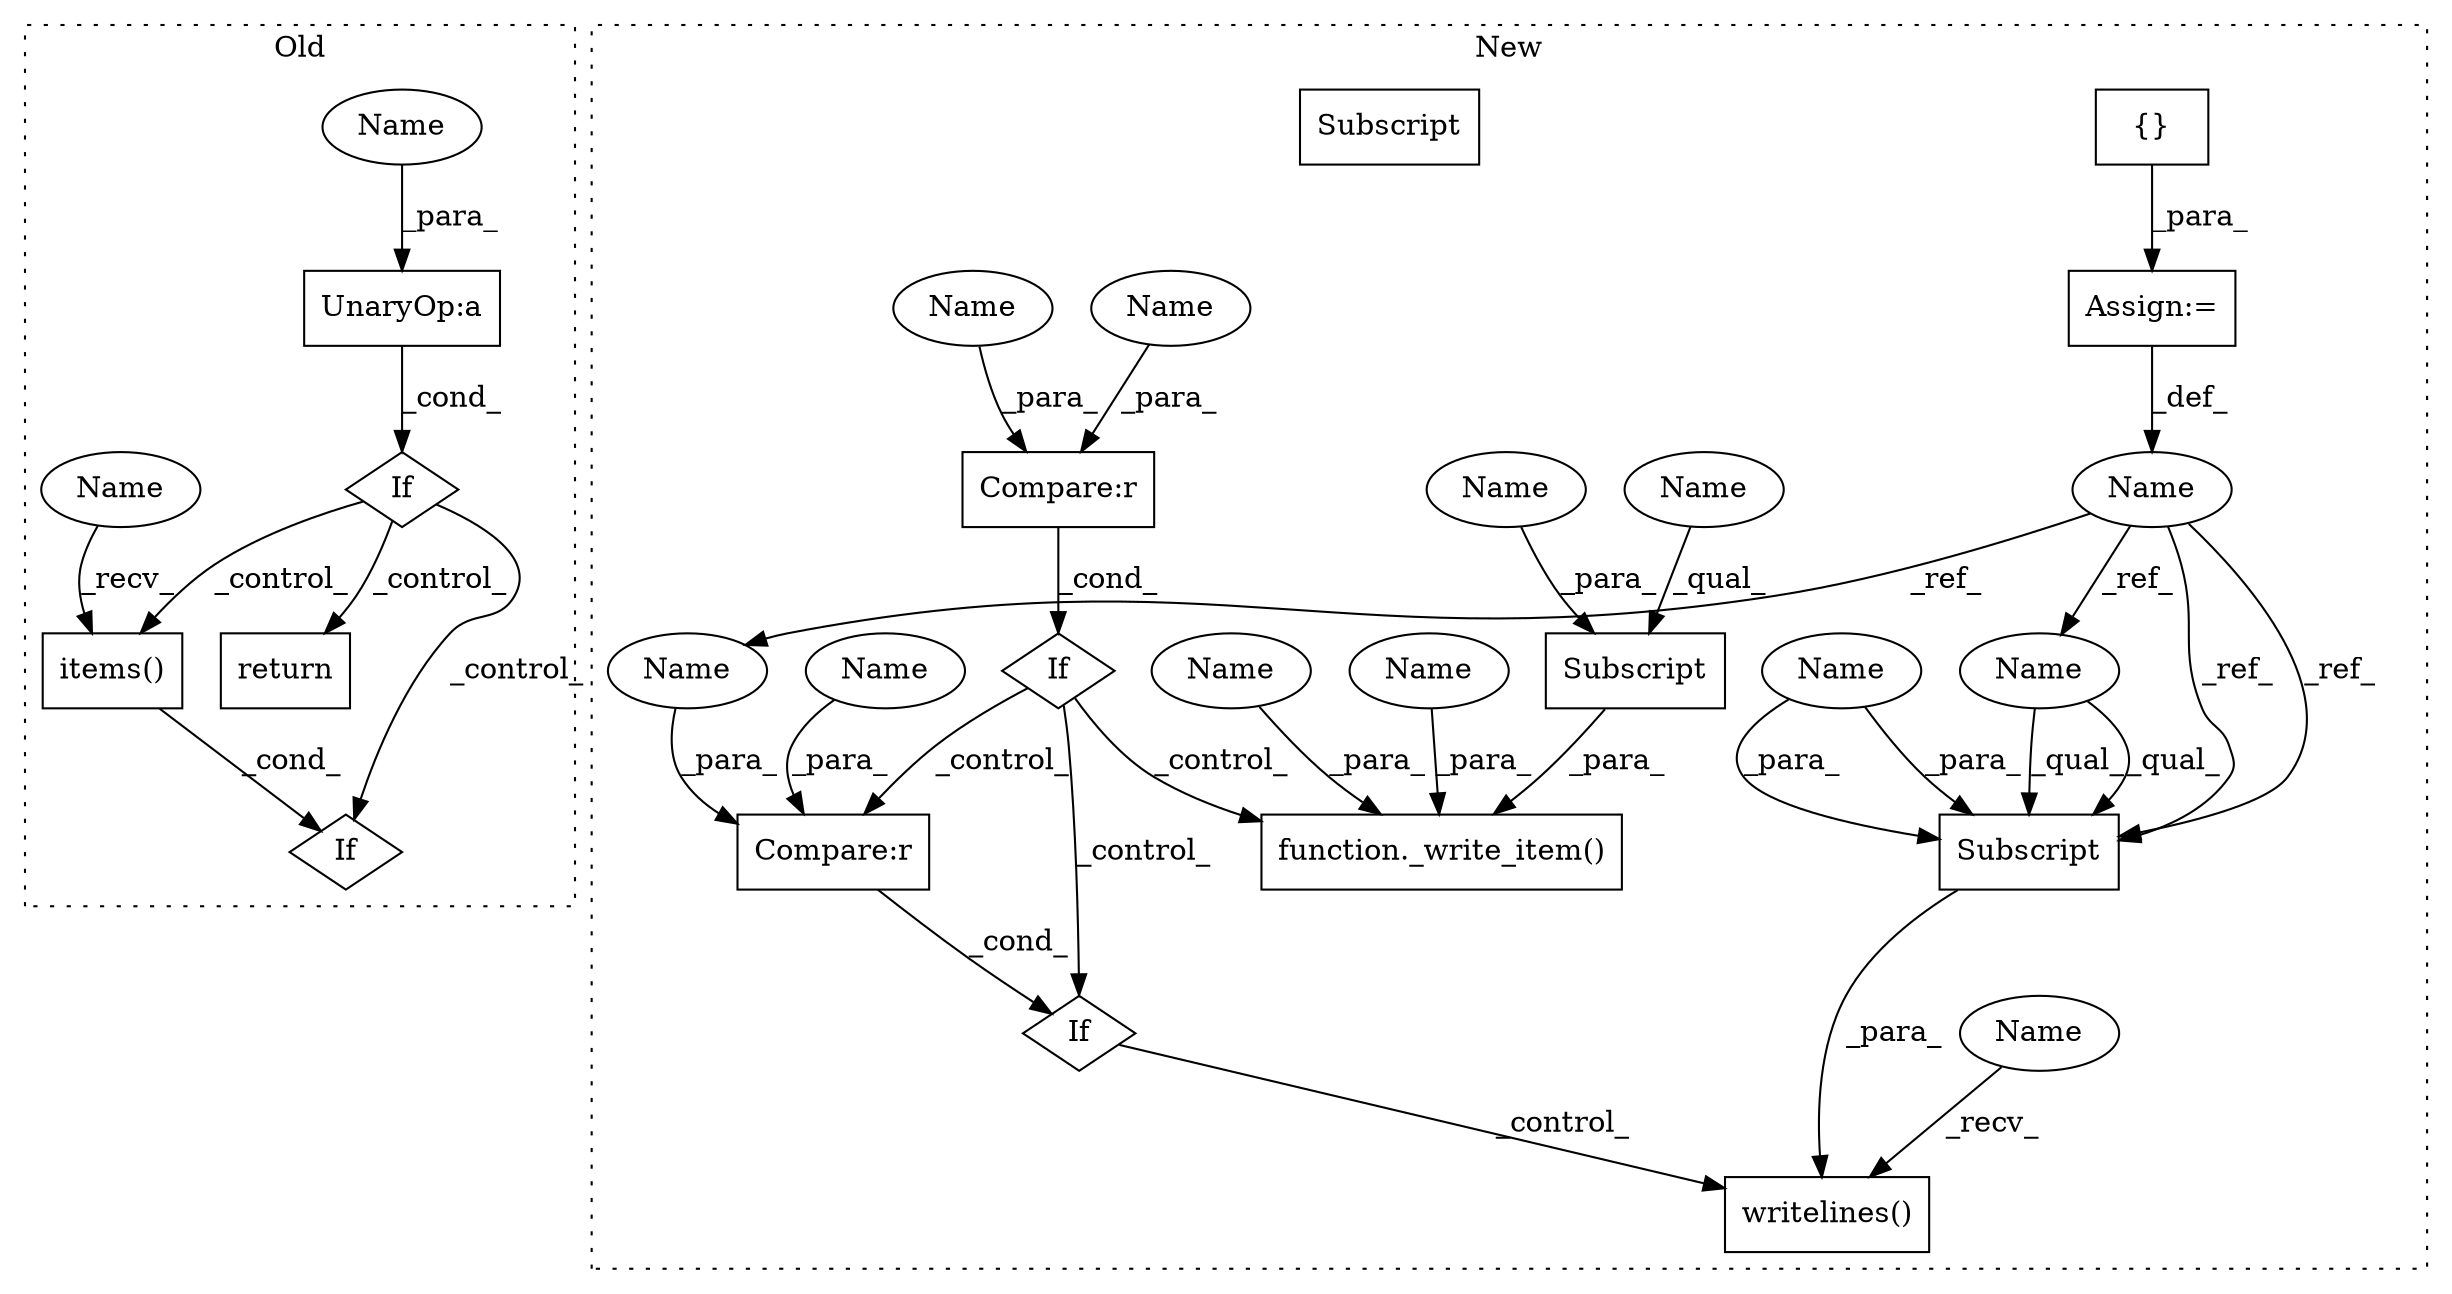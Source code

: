 digraph G {
subgraph cluster0 {
1 [label="return" a="93" s="15686" l="6" shape="box"];
4 [label="If" a="96" s="15654" l="3" shape="diamond"];
6 [label="UnaryOp:a" a="61" s="15657" l="15" shape="box"];
8 [label="If" a="96" s="16023" l="3" shape="diamond"];
13 [label="items()" a="75" s="15982" l="19" shape="box"];
29 [label="Name" a="87" s="15661" l="11" shape="ellipse"];
30 [label="Name" a="87" s="15982" l="11" shape="ellipse"];
label = "Old";
style="dotted";
}
subgraph cluster1 {
2 [label="writelines()" a="75" s="18173,18197" l="13,1" shape="box"];
3 [label="function._write_item()" a="75" s="18069,18107" l="12,1" shape="box"];
5 [label="If" a="96" s="18134" l="0" shape="diamond"];
7 [label="If" a="96" s="18021" l="3" shape="diamond"];
9 [label="{}" a="95" s="17754,17755" l="2,1" shape="box"];
10 [label="Subscript" a="63" s="18186,0" l="11,0" shape="box"];
11 [label="Name" a="87" s="17746" l="5" shape="ellipse"];
12 [label="Subscript" a="63" s="18090,0" l="17,0" shape="box"];
14 [label="Compare:r" a="40" s="18024" l="19" shape="box"];
15 [label="Compare:r" a="40" s="18134" l="13" shape="box"];
16 [label="Assign:=" a="68" s="17751" l="3" shape="box"];
17 [label="Name" a="87" s="18142" l="5" shape="ellipse"];
18 [label="Subscript" a="63" s="18186,0" l="11,0" shape="box"];
19 [label="Name" a="87" s="18186" l="5" shape="ellipse"];
20 [label="Name" a="87" s="18173" l="1" shape="ellipse"];
21 [label="Name" a="87" s="18081" l="1" shape="ellipse"];
22 [label="Name" a="87" s="18090" l="11" shape="ellipse"];
23 [label="Name" a="87" s="18032" l="11" shape="ellipse"];
24 [label="Name" a="87" s="18102" l="4" shape="ellipse"];
25 [label="Name" a="87" s="18134" l="4" shape="ellipse"];
26 [label="Name" a="87" s="18192" l="4" shape="ellipse"];
27 [label="Name" a="87" s="18084" l="4" shape="ellipse"];
28 [label="Name" a="87" s="18024" l="4" shape="ellipse"];
label = "New";
style="dotted";
}
4 -> 13 [label="_control_"];
4 -> 1 [label="_control_"];
4 -> 8 [label="_control_"];
5 -> 2 [label="_control_"];
6 -> 4 [label="_cond_"];
7 -> 3 [label="_control_"];
7 -> 15 [label="_control_"];
7 -> 5 [label="_control_"];
9 -> 16 [label="_para_"];
11 -> 17 [label="_ref_"];
11 -> 18 [label="_ref_"];
11 -> 18 [label="_ref_"];
11 -> 19 [label="_ref_"];
12 -> 3 [label="_para_"];
13 -> 8 [label="_cond_"];
14 -> 7 [label="_cond_"];
15 -> 5 [label="_cond_"];
16 -> 11 [label="_def_"];
17 -> 15 [label="_para_"];
18 -> 2 [label="_para_"];
19 -> 18 [label="_qual_"];
19 -> 18 [label="_qual_"];
20 -> 2 [label="_recv_"];
21 -> 3 [label="_para_"];
22 -> 12 [label="_qual_"];
23 -> 14 [label="_para_"];
24 -> 12 [label="_para_"];
25 -> 15 [label="_para_"];
26 -> 18 [label="_para_"];
26 -> 18 [label="_para_"];
27 -> 3 [label="_para_"];
28 -> 14 [label="_para_"];
29 -> 6 [label="_para_"];
30 -> 13 [label="_recv_"];
}